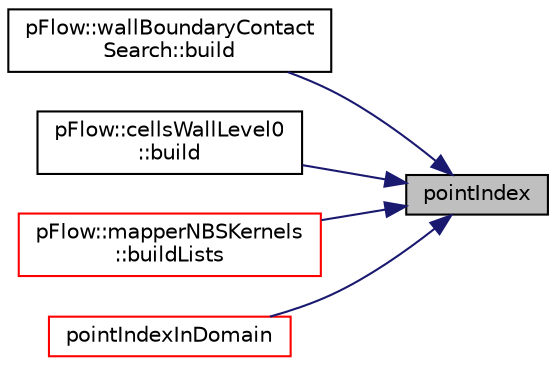 digraph "pointIndex"
{
 // LATEX_PDF_SIZE
  edge [fontname="Helvetica",fontsize="10",labelfontname="Helvetica",labelfontsize="10"];
  node [fontname="Helvetica",fontsize="10",shape=record];
  rankdir="RL";
  Node1 [label="pointIndex",height=0.2,width=0.4,color="black", fillcolor="grey75", style="filled", fontcolor="black",tooltip=" "];
  Node1 -> Node2 [dir="back",color="midnightblue",fontsize="10",style="solid",fontname="Helvetica"];
  Node2 [label="pFlow::wallBoundaryContact\lSearch::build",height=0.2,width=0.4,color="black", fillcolor="white", style="filled",URL="$classpFlow_1_1wallBoundaryContactSearch.html#a6a9649ac1e301980520de9d48b3618ed",tooltip=" "];
  Node1 -> Node3 [dir="back",color="midnightblue",fontsize="10",style="solid",fontname="Helvetica"];
  Node3 [label="pFlow::cellsWallLevel0\l::build",height=0.2,width=0.4,color="black", fillcolor="white", style="filled",URL="$classpFlow_1_1cellsWallLevel0.html#aa07357b2729b2bca9a0e0ee6b7c0536d",tooltip=" "];
  Node1 -> Node4 [dir="back",color="midnightblue",fontsize="10",style="solid",fontname="Helvetica"];
  Node4 [label="pFlow::mapperNBSKernels\l::buildLists",height=0.2,width=0.4,color="red", fillcolor="white", style="filled",URL="$namespacepFlow_1_1mapperNBSKernels.html#ab21e50918c8c61acf328a0dceab49c02",tooltip=" "];
  Node1 -> Node6 [dir="back",color="midnightblue",fontsize="10",style="solid",fontname="Helvetica"];
  Node6 [label="pointIndexInDomain",height=0.2,width=0.4,color="red", fillcolor="white", style="filled",URL="$classpFlow_1_1cells.html#a6590430b6e9260076e11d92aba79821b",tooltip=" "];
}
